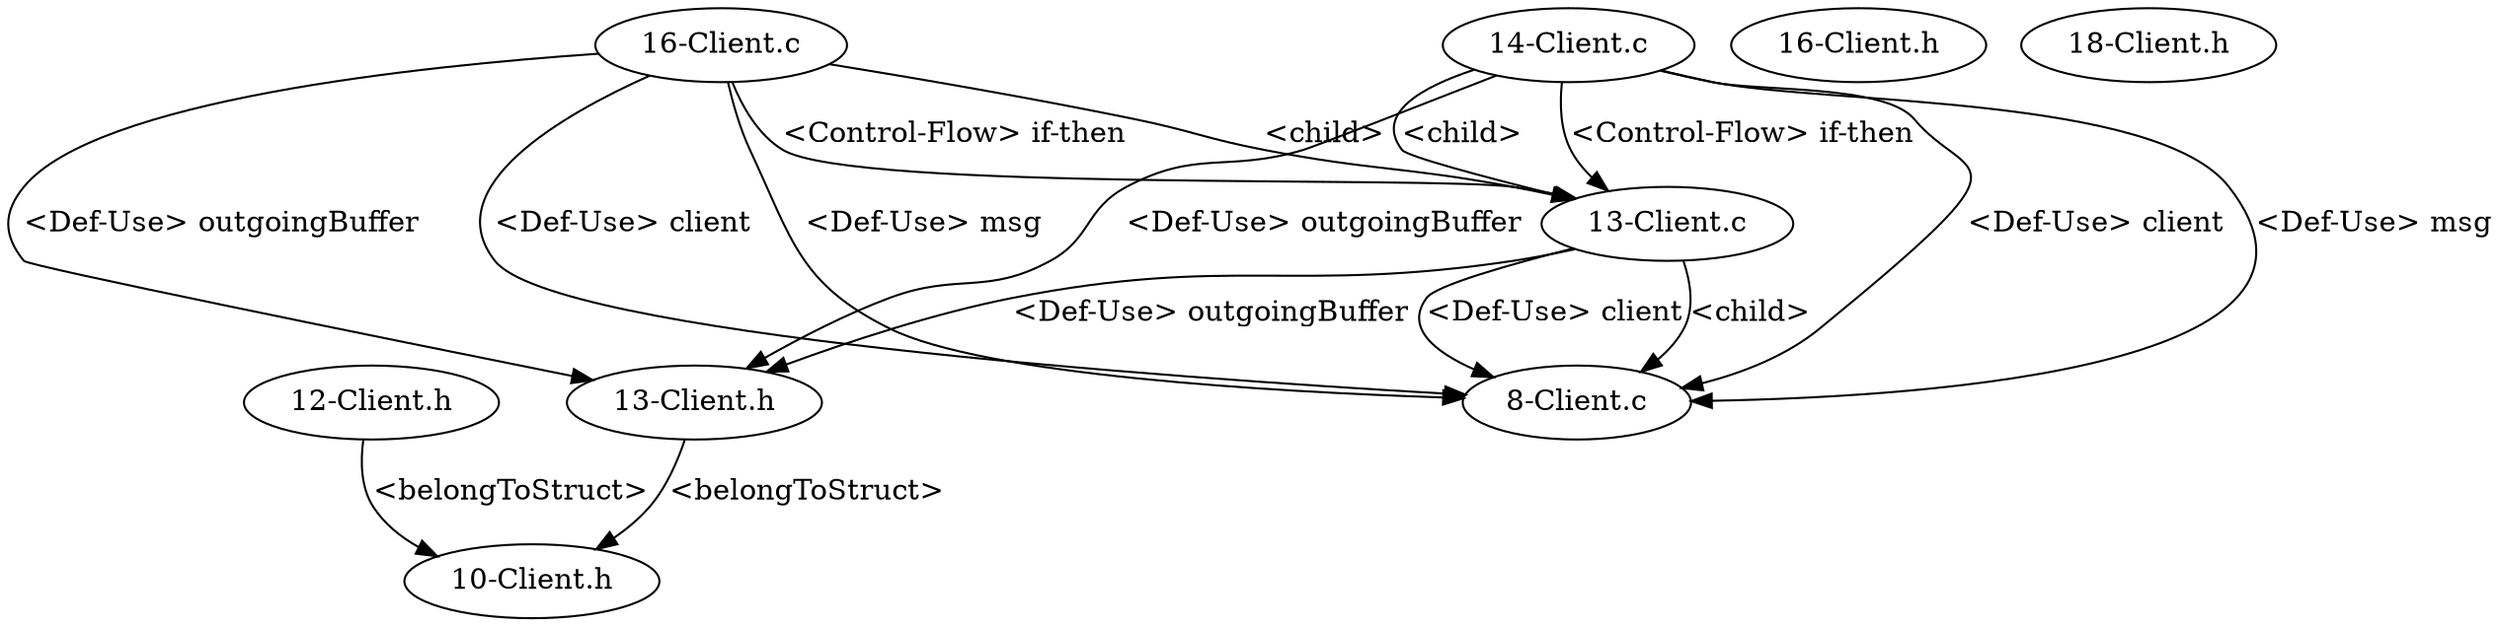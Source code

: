 digraph {
1 [label = "8-Client.c"];
2 [label = "13-Client.c"];
2 -> 1[label="<Def-Use> client"];
2 -> 1[label="<child>"];
3 [label = "14-Client.c"];
3 -> 1[label="<Def-Use> client"];
3 -> 1[label="<Def-Use> msg"];
3 -> 2[label="<child>"];
4 [label = "16-Client.c"];
4 -> 1[label="<Def-Use> client"];
4 -> 2[label="<child>"];
4 -> 1[label="<Def-Use> msg"];
3 -> 2[label="<Control-Flow> if-then"];
4 -> 2[label="<Control-Flow> if-then"];
5 [label = "10-Client.h"];
6 [label = "12-Client.h"];
7 [label = "13-Client.h"];
6 -> 5[label="<belongToStruct>"];
7 -> 5[label="<belongToStruct>"];
8 [label = "16-Client.h"];
9 [label = "18-Client.h"];
4 -> 7[label="<Def-Use> outgoingBuffer"];
2 -> 7[label="<Def-Use> outgoingBuffer"];
3 -> 7[label="<Def-Use> outgoingBuffer"];
}